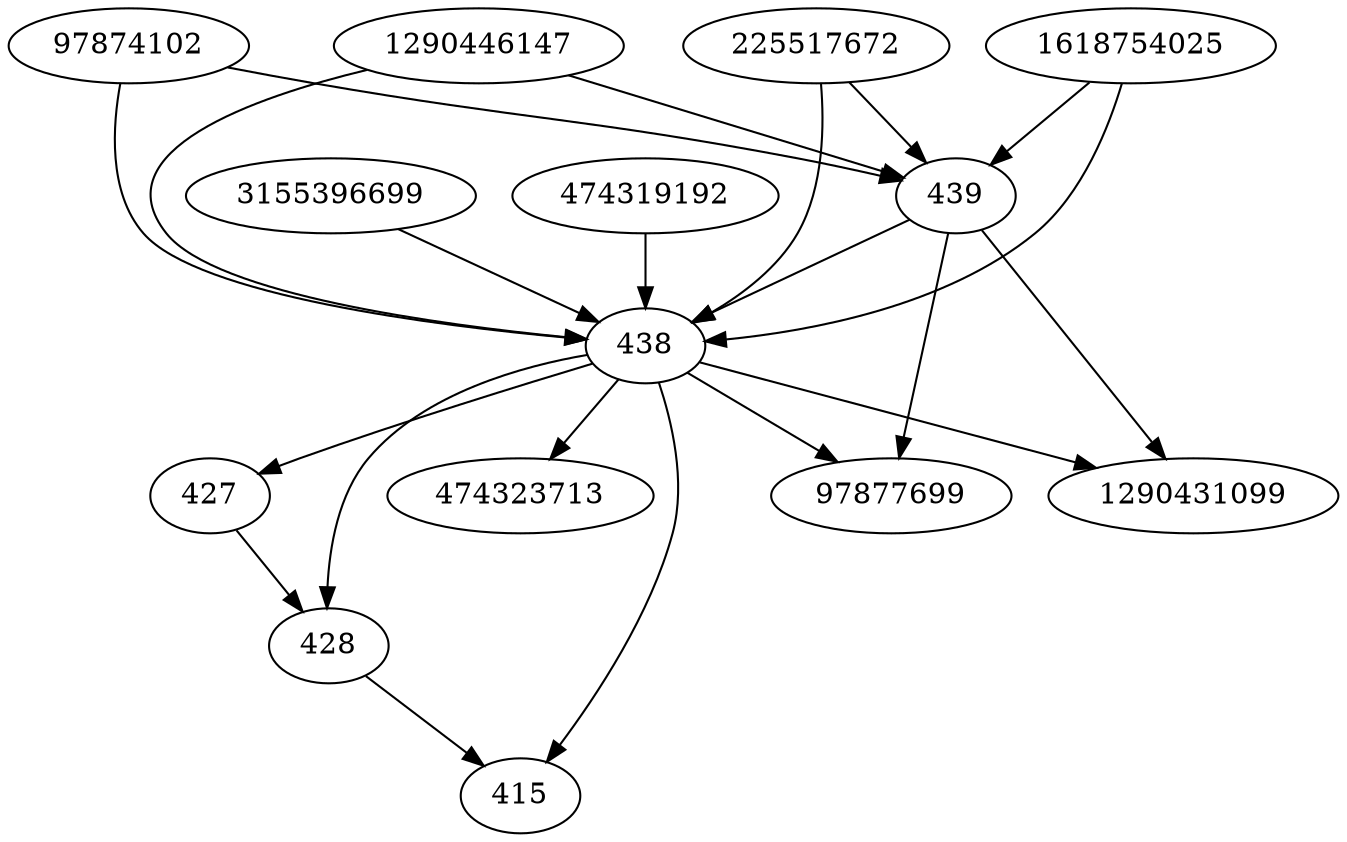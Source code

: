 strict digraph  {
474323713;
1290446147;
97877699;
225517672;
1618754025;
3155396699;
427;
428;
97874102;
439;
474319192;
438;
1290431099;
415;
1290446147 -> 438;
1290446147 -> 439;
225517672 -> 438;
225517672 -> 439;
1618754025 -> 438;
1618754025 -> 439;
3155396699 -> 438;
427 -> 428;
428 -> 415;
97874102 -> 438;
97874102 -> 439;
439 -> 1290431099;
439 -> 97877699;
439 -> 438;
474319192 -> 438;
438 -> 428;
438 -> 474323713;
438 -> 1290431099;
438 -> 97877699;
438 -> 415;
438 -> 427;
}
